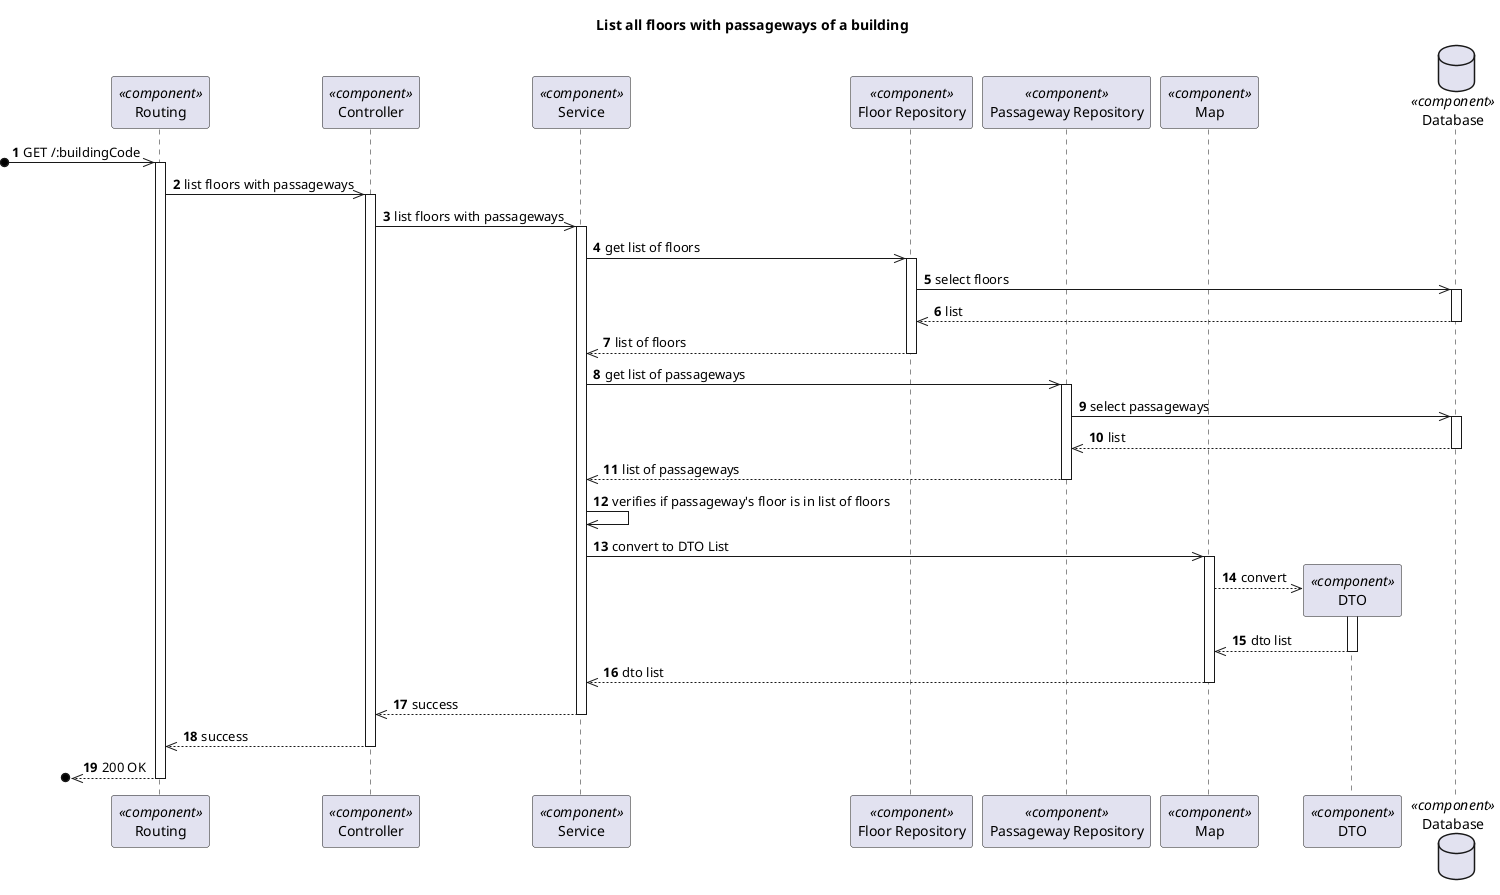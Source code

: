 @startuml Process View - Level 3 - List all floors with passageways of a building

autonumber
skinparam packageStyle rect

title List all floors with passageways of a building

participant "Routing" as routing <<component>>
participant "Controller" as controller <<component>>
participant "Service" as service <<component>>
participant "Floor Repository" as floorrepo <<component>>
participant "Passageway Repository" as passagewayrepo <<component>>
participant "Map" as map <<component>>
participant "DTO" as dto <<component>>
database "Database" as db <<component>>

?o->> routing : GET /:buildingCode
activate routing
routing ->> controller : list floors with passageways

activate controller
controller ->> service : list floors with passageways

activate service
service ->> floorrepo : get list of floors

activate floorrepo
floorrepo ->> db : select floors
activate db
db -->> floorrepo : list
deactivate db

floorrepo -->> service : list of floors
deactivate floorrepo

service ->> passagewayrepo : get list of passageways
activate passagewayrepo
passagewayrepo ->> db : select passageways
activate db
db -->> passagewayrepo : list
deactivate db

passagewayrepo -->> service : list of passageways
deactivate passagewayrepo

service ->> service : verifies if passageway's floor is in list of floors

service ->> map : convert to DTO List
activate map

map -->> dto** : convert
activate dto

dto -->> map : dto list
deactivate dto

map -->> service : dto list
deactivate map

service -->> controller : success
deactivate service

controller -->> routing : success
deactivate controller

?o<<-- routing : 200 OK
deactivate routing

@enduml
